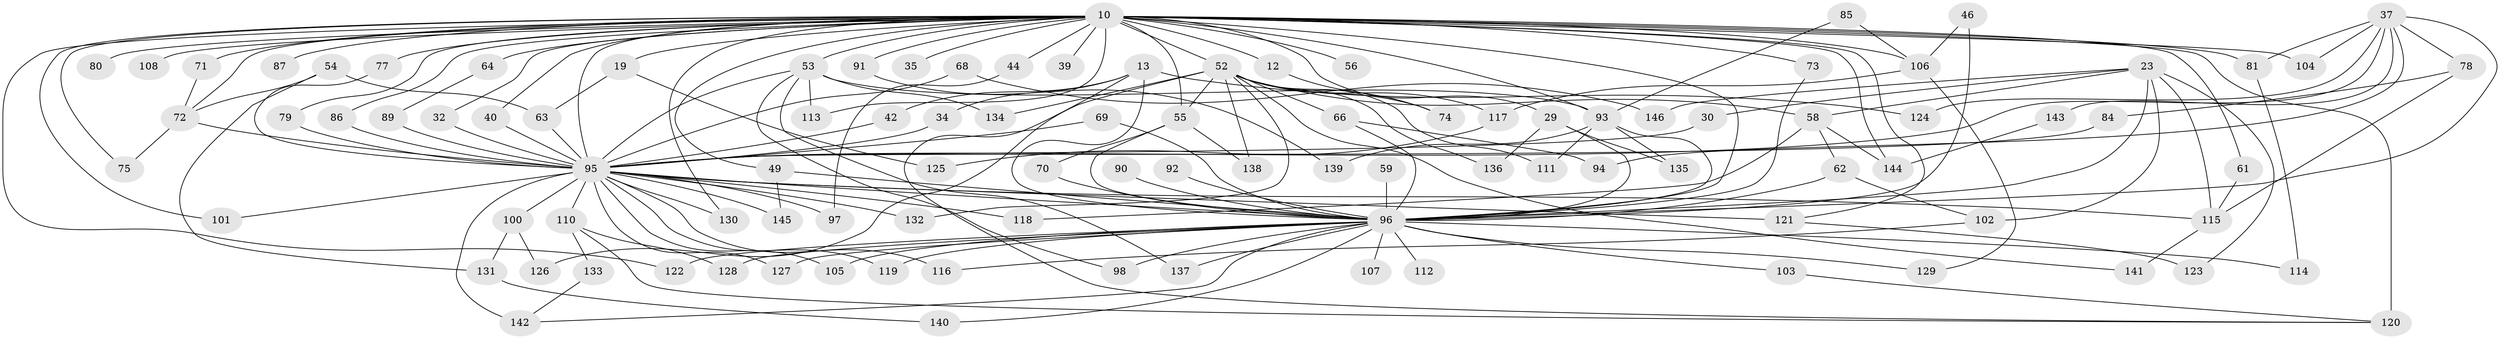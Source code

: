 // original degree distribution, {29: 0.00684931506849315, 30: 0.00684931506849315, 19: 0.0136986301369863, 32: 0.00684931506849315, 18: 0.00684931506849315, 24: 0.00684931506849315, 23: 0.00684931506849315, 21: 0.00684931506849315, 31: 0.00684931506849315, 4: 0.10273972602739725, 3: 0.1780821917808219, 6: 0.0273972602739726, 5: 0.0273972602739726, 7: 0.0136986301369863, 11: 0.00684931506849315, 9: 0.00684931506849315, 2: 0.5616438356164384, 8: 0.00684931506849315}
// Generated by graph-tools (version 1.1) at 2025/49/03/04/25 21:49:00]
// undirected, 102 vertices, 181 edges
graph export_dot {
graph [start="1"]
  node [color=gray90,style=filled];
  10 [super="+2+9"];
  12;
  13;
  19;
  23;
  29 [super="+20"];
  30;
  32;
  34;
  35;
  37;
  39;
  40;
  42;
  44;
  46;
  49;
  52 [super="+38"];
  53 [super="+31"];
  54;
  55 [super="+47"];
  56;
  58;
  59;
  61;
  62;
  63 [super="+51"];
  64;
  66;
  68;
  69;
  70;
  71;
  72 [super="+48"];
  73 [super="+25"];
  74;
  75;
  77 [super="+57"];
  78;
  79;
  80;
  81;
  84;
  85;
  86;
  87;
  89;
  90;
  91;
  92;
  93 [super="+21+33"];
  94;
  95 [super="+45+4+76+67"];
  96 [super="+82"];
  97;
  98;
  100 [super="+27+43"];
  101;
  102 [super="+88"];
  103;
  104;
  105;
  106 [super="+36"];
  107;
  108;
  110;
  111;
  112;
  113 [super="+60"];
  114;
  115 [super="+17"];
  116;
  117;
  118;
  119;
  120 [super="+109"];
  121 [super="+99"];
  122 [super="+26"];
  123;
  124;
  125;
  126;
  127;
  128;
  129;
  130;
  131;
  132;
  133;
  134;
  135;
  136;
  137;
  138;
  139;
  140;
  141;
  142 [super="+83"];
  143;
  144 [super="+65"];
  145;
  146;
  10 -- 12 [weight=2];
  10 -- 19 [weight=2];
  10 -- 32;
  10 -- 39 [weight=2];
  10 -- 40;
  10 -- 44 [weight=2];
  10 -- 53;
  10 -- 56 [weight=2];
  10 -- 73 [weight=2];
  10 -- 77 [weight=3];
  10 -- 87 [weight=2];
  10 -- 91 [weight=2];
  10 -- 101;
  10 -- 108 [weight=2];
  10 -- 113 [weight=2];
  10 -- 144 [weight=2];
  10 -- 64 [weight=2];
  10 -- 80 [weight=2];
  10 -- 86;
  10 -- 93 [weight=2];
  10 -- 106 [weight=3];
  10 -- 49;
  10 -- 52 [weight=5];
  10 -- 55;
  10 -- 122 [weight=2];
  10 -- 61;
  10 -- 29;
  10 -- 130;
  10 -- 71;
  10 -- 72;
  10 -- 75;
  10 -- 79;
  10 -- 81;
  10 -- 120 [weight=4];
  10 -- 96 [weight=18];
  10 -- 35 [weight=2];
  10 -- 104;
  10 -- 121;
  10 -- 95 [weight=11];
  12 -- 74;
  13 -- 34;
  13 -- 42;
  13 -- 124;
  13 -- 120;
  13 -- 96 [weight=2];
  19 -- 125;
  19 -- 63;
  23 -- 30;
  23 -- 58;
  23 -- 102 [weight=2];
  23 -- 115 [weight=2];
  23 -- 123;
  23 -- 146;
  23 -- 96;
  29 -- 136;
  29 -- 135;
  29 -- 96 [weight=2];
  30 -- 95;
  32 -- 95;
  34 -- 95;
  37 -- 78;
  37 -- 81;
  37 -- 94;
  37 -- 104;
  37 -- 124;
  37 -- 143;
  37 -- 96;
  37 -- 95;
  40 -- 95;
  42 -- 95;
  44 -- 97;
  46 -- 106;
  46 -- 96;
  49 -- 145;
  49 -- 96;
  52 -- 111;
  52 -- 66;
  52 -- 132;
  52 -- 134;
  52 -- 136;
  52 -- 74;
  52 -- 138;
  52 -- 141;
  52 -- 117;
  52 -- 58;
  52 -- 126;
  52 -- 55;
  53 -- 98;
  53 -- 113;
  53 -- 134;
  53 -- 137;
  53 -- 93;
  53 -- 95;
  54 -- 131;
  54 -- 72;
  54 -- 63;
  55 -- 70;
  55 -- 138;
  55 -- 96;
  58 -- 62;
  58 -- 118;
  58 -- 144;
  59 -- 96 [weight=2];
  61 -- 115;
  62 -- 102;
  62 -- 96;
  63 -- 95 [weight=2];
  64 -- 89;
  66 -- 94;
  66 -- 96;
  68 -- 146;
  68 -- 95;
  69 -- 96;
  69 -- 95;
  70 -- 96;
  71 -- 72;
  72 -- 75;
  72 -- 95 [weight=3];
  73 -- 96;
  77 -- 95;
  78 -- 84;
  78 -- 115;
  79 -- 95;
  81 -- 114;
  84 -- 95;
  85 -- 93;
  85 -- 106;
  86 -- 95;
  89 -- 95;
  90 -- 96;
  91 -- 139;
  92 -- 96 [weight=2];
  93 -- 111;
  93 -- 135;
  93 -- 139;
  93 -- 96 [weight=2];
  95 -- 145;
  95 -- 96 [weight=12];
  95 -- 130;
  95 -- 132;
  95 -- 142 [weight=2];
  95 -- 97;
  95 -- 100 [weight=4];
  95 -- 101;
  95 -- 105;
  95 -- 110;
  95 -- 115 [weight=2];
  95 -- 116;
  95 -- 118;
  95 -- 119;
  95 -- 121 [weight=2];
  95 -- 127;
  96 -- 128;
  96 -- 129;
  96 -- 137;
  96 -- 140;
  96 -- 142;
  96 -- 98;
  96 -- 103;
  96 -- 105;
  96 -- 107 [weight=2];
  96 -- 112 [weight=2];
  96 -- 114;
  96 -- 119;
  96 -- 122;
  96 -- 127;
  100 -- 126;
  100 -- 131;
  102 -- 116;
  103 -- 120;
  106 -- 129;
  106 -- 117;
  110 -- 128;
  110 -- 133;
  110 -- 120;
  115 -- 141;
  117 -- 125;
  121 -- 123;
  131 -- 140;
  133 -- 142;
  143 -- 144;
}
